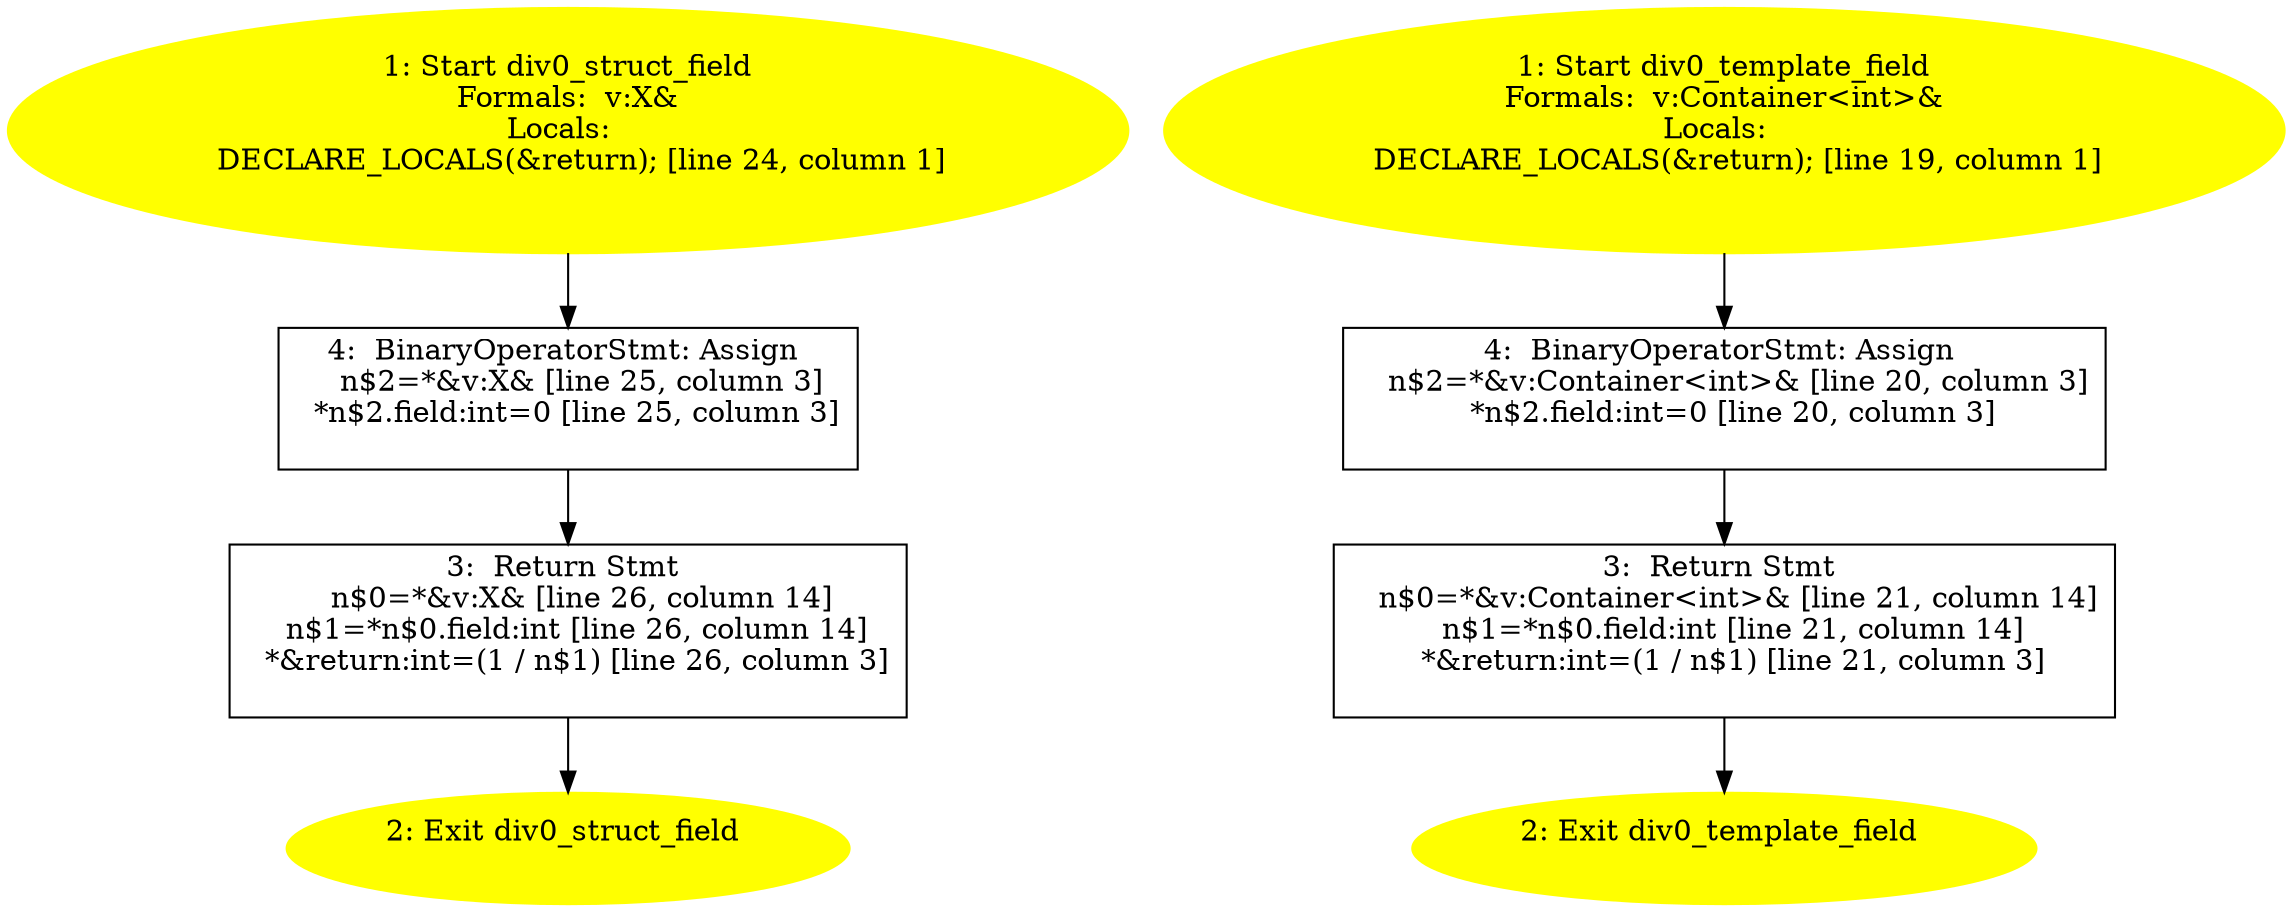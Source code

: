 /* @generated */
digraph cfg {
"div0_struct_field#9739930445713322699.789b28ce09db76d69bc6373aefeacf6a_1" [label="1: Start div0_struct_field\nFormals:  v:X&\nLocals:  \n   DECLARE_LOCALS(&return); [line 24, column 1]\n " color=yellow style=filled]
	

	 "div0_struct_field#9739930445713322699.789b28ce09db76d69bc6373aefeacf6a_1" -> "div0_struct_field#9739930445713322699.789b28ce09db76d69bc6373aefeacf6a_4" ;
"div0_struct_field#9739930445713322699.789b28ce09db76d69bc6373aefeacf6a_2" [label="2: Exit div0_struct_field \n  " color=yellow style=filled]
	

"div0_struct_field#9739930445713322699.789b28ce09db76d69bc6373aefeacf6a_3" [label="3:  Return Stmt \n   n$0=*&v:X& [line 26, column 14]\n  n$1=*n$0.field:int [line 26, column 14]\n  *&return:int=(1 / n$1) [line 26, column 3]\n " shape="box"]
	

	 "div0_struct_field#9739930445713322699.789b28ce09db76d69bc6373aefeacf6a_3" -> "div0_struct_field#9739930445713322699.789b28ce09db76d69bc6373aefeacf6a_2" ;
"div0_struct_field#9739930445713322699.789b28ce09db76d69bc6373aefeacf6a_4" [label="4:  BinaryOperatorStmt: Assign \n   n$2=*&v:X& [line 25, column 3]\n  *n$2.field:int=0 [line 25, column 3]\n " shape="box"]
	

	 "div0_struct_field#9739930445713322699.789b28ce09db76d69bc6373aefeacf6a_4" -> "div0_struct_field#9739930445713322699.789b28ce09db76d69bc6373aefeacf6a_3" ;
"div0_template_field#16893301392201012428.8e63a0ece60a1b5e4e7b3cfa5d3dddd8_1" [label="1: Start div0_template_field\nFormals:  v:Container<int>&\nLocals:  \n   DECLARE_LOCALS(&return); [line 19, column 1]\n " color=yellow style=filled]
	

	 "div0_template_field#16893301392201012428.8e63a0ece60a1b5e4e7b3cfa5d3dddd8_1" -> "div0_template_field#16893301392201012428.8e63a0ece60a1b5e4e7b3cfa5d3dddd8_4" ;
"div0_template_field#16893301392201012428.8e63a0ece60a1b5e4e7b3cfa5d3dddd8_2" [label="2: Exit div0_template_field \n  " color=yellow style=filled]
	

"div0_template_field#16893301392201012428.8e63a0ece60a1b5e4e7b3cfa5d3dddd8_3" [label="3:  Return Stmt \n   n$0=*&v:Container<int>& [line 21, column 14]\n  n$1=*n$0.field:int [line 21, column 14]\n  *&return:int=(1 / n$1) [line 21, column 3]\n " shape="box"]
	

	 "div0_template_field#16893301392201012428.8e63a0ece60a1b5e4e7b3cfa5d3dddd8_3" -> "div0_template_field#16893301392201012428.8e63a0ece60a1b5e4e7b3cfa5d3dddd8_2" ;
"div0_template_field#16893301392201012428.8e63a0ece60a1b5e4e7b3cfa5d3dddd8_4" [label="4:  BinaryOperatorStmt: Assign \n   n$2=*&v:Container<int>& [line 20, column 3]\n  *n$2.field:int=0 [line 20, column 3]\n " shape="box"]
	

	 "div0_template_field#16893301392201012428.8e63a0ece60a1b5e4e7b3cfa5d3dddd8_4" -> "div0_template_field#16893301392201012428.8e63a0ece60a1b5e4e7b3cfa5d3dddd8_3" ;
}

